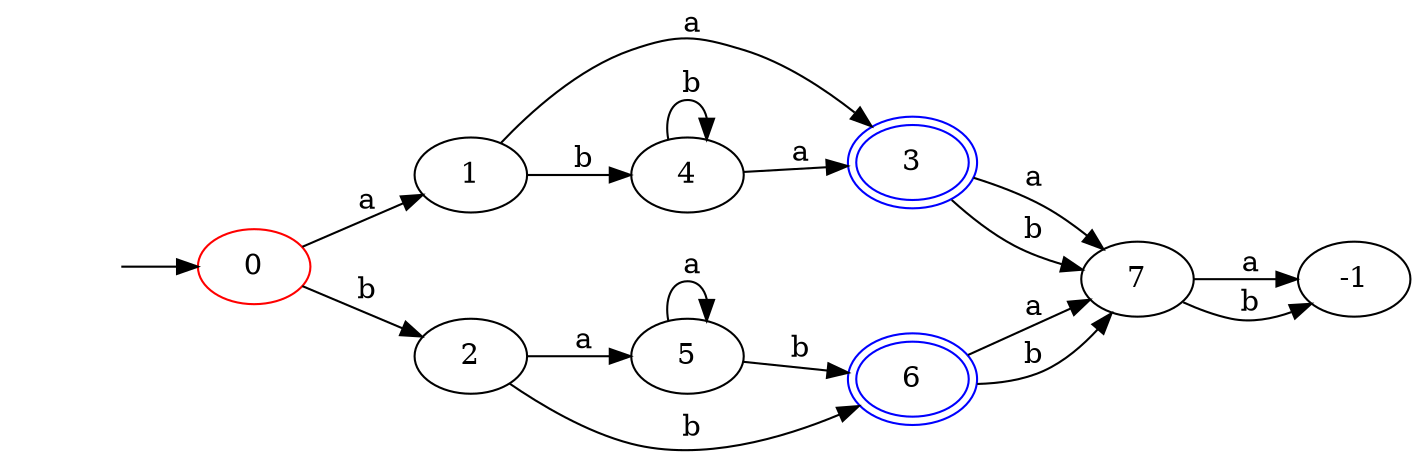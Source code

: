 digraph ND03DESC {
rankdir=LR; 
 v [style=invisible];
 v -> 0;
0 [color=red];
0 -> 1 [label =" a"];
0 -> 2 [label =" b"];
1 -> 3 [label =" a"];
3 [peripheries=2,color=blue];
1 -> 4 [label =" b"];
2 -> 5 [label =" a"];
2 -> 6 [label =" b"];
6 [peripheries=2,color=blue];
3 -> 7 [label =" a"];
3 -> 7 [label =" b"];
4 -> 3 [label =" a"];
3 [peripheries=2,color=blue];
4 -> 4 [label =" b"];
5 -> 5 [label =" a"];
5 -> 6 [label =" b"];
6 [peripheries=2,color=blue];
6 -> 7 [label =" a"];
6 -> 7 [label =" b"];
7 -> -1 [label =" a"];
7 -> -1 [label =" b"];
}